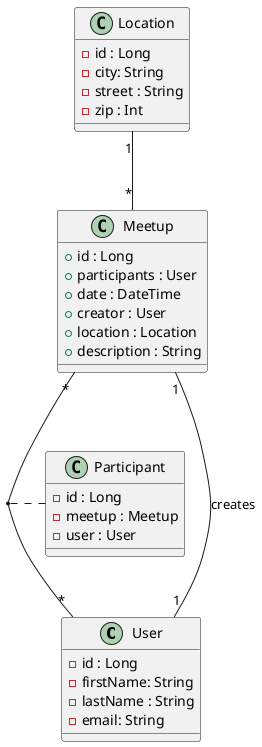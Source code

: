 @startuml
class User {
    - id : Long
    - firstName: String
    - lastName : String
    - email: String
}
class Meetup {
    + id : Long
    + participants : User
    + date : DateTime
    + creator : User
    + location : Location
    + description : String
}

class Location {
    - id : Long
    - city: String
    - street : String
    - zip : Int
}

class Participant {
    - id : Long
    - meetup : Meetup
    - user : User
}



Location "1"--"*" Meetup : ""
Meetup "1"--"1" User : "creates"
Meetup "*"--"*" User : ""
(User, Meetup) .. Participant

@enduml